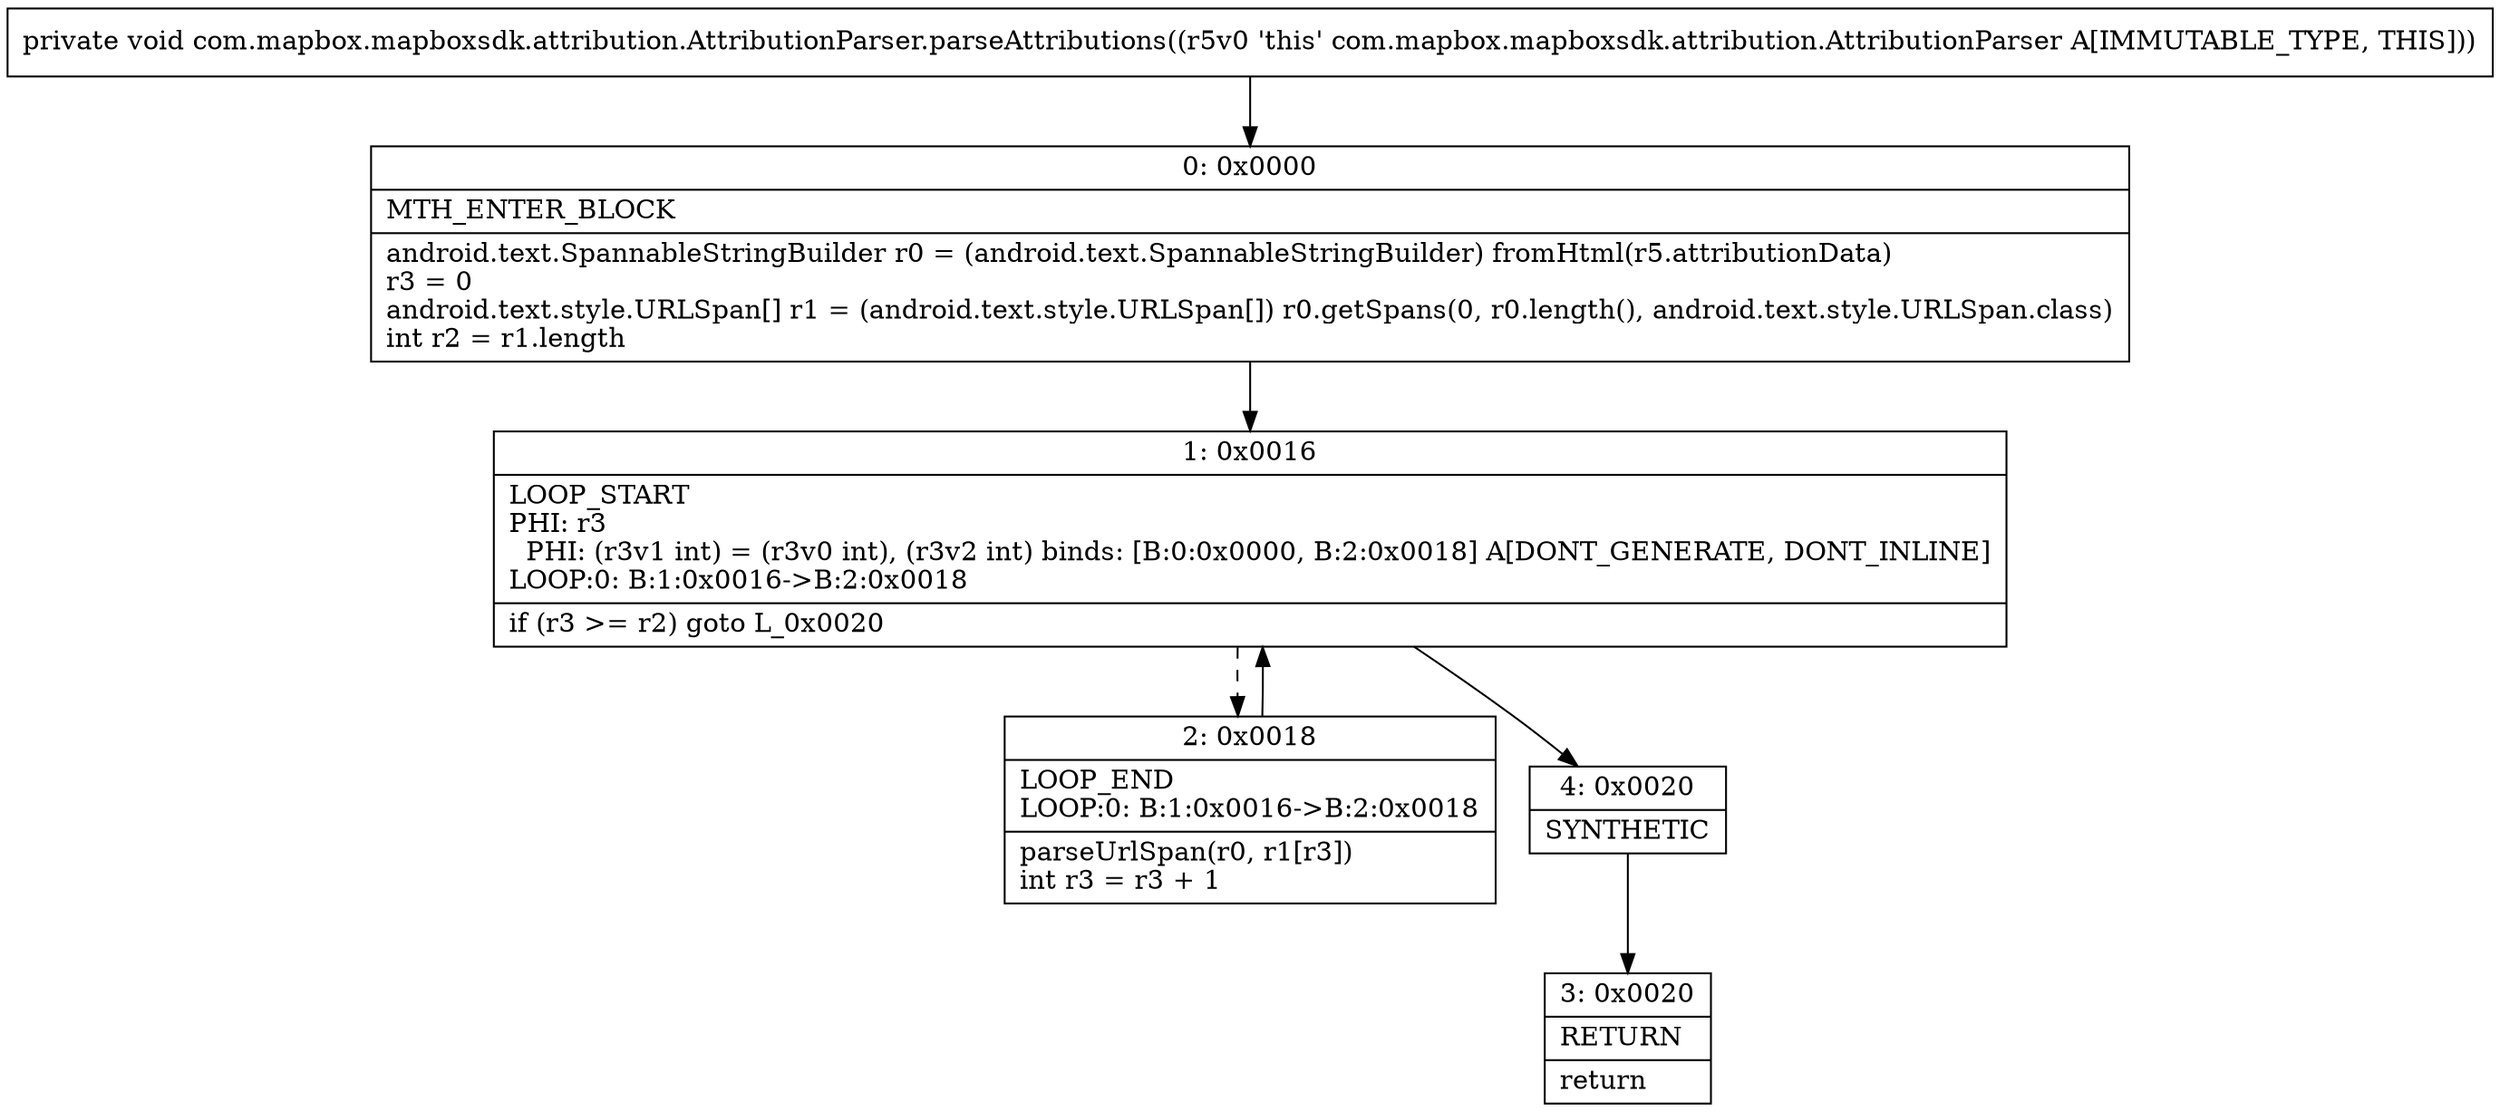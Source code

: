 digraph "CFG forcom.mapbox.mapboxsdk.attribution.AttributionParser.parseAttributions()V" {
Node_0 [shape=record,label="{0\:\ 0x0000|MTH_ENTER_BLOCK\l|android.text.SpannableStringBuilder r0 = (android.text.SpannableStringBuilder) fromHtml(r5.attributionData)\lr3 = 0\landroid.text.style.URLSpan[] r1 = (android.text.style.URLSpan[]) r0.getSpans(0, r0.length(), android.text.style.URLSpan.class)\lint r2 = r1.length\l}"];
Node_1 [shape=record,label="{1\:\ 0x0016|LOOP_START\lPHI: r3 \l  PHI: (r3v1 int) = (r3v0 int), (r3v2 int) binds: [B:0:0x0000, B:2:0x0018] A[DONT_GENERATE, DONT_INLINE]\lLOOP:0: B:1:0x0016\-\>B:2:0x0018\l|if (r3 \>= r2) goto L_0x0020\l}"];
Node_2 [shape=record,label="{2\:\ 0x0018|LOOP_END\lLOOP:0: B:1:0x0016\-\>B:2:0x0018\l|parseUrlSpan(r0, r1[r3])\lint r3 = r3 + 1\l}"];
Node_3 [shape=record,label="{3\:\ 0x0020|RETURN\l|return\l}"];
Node_4 [shape=record,label="{4\:\ 0x0020|SYNTHETIC\l}"];
MethodNode[shape=record,label="{private void com.mapbox.mapboxsdk.attribution.AttributionParser.parseAttributions((r5v0 'this' com.mapbox.mapboxsdk.attribution.AttributionParser A[IMMUTABLE_TYPE, THIS])) }"];
MethodNode -> Node_0;
Node_0 -> Node_1;
Node_1 -> Node_2[style=dashed];
Node_1 -> Node_4;
Node_2 -> Node_1;
Node_4 -> Node_3;
}

